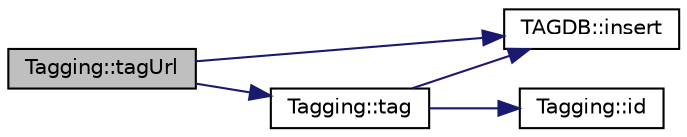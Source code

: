 digraph "Tagging::tagUrl"
{
 // INTERACTIVE_SVG=YES
 // LATEX_PDF_SIZE
  edge [fontname="Helvetica",fontsize="10",labelfontname="Helvetica",labelfontsize="10"];
  node [fontname="Helvetica",fontsize="10",shape=record];
  rankdir="LR";
  Node299 [label="Tagging::tagUrl",height=0.2,width=0.4,color="black", fillcolor="grey75", style="filled", fontcolor="black",tooltip=" "];
  Node299 -> Node300 [color="midnightblue",fontsize="10",style="solid",fontname="Helvetica"];
  Node300 [label="TAGDB::insert",height=0.2,width=0.4,color="black", fillcolor="white", style="filled",URL="$class_t_a_g_d_b.html#a9e576bf7931cc64359ea1380fec51f9f",tooltip=" "];
  Node299 -> Node301 [color="midnightblue",fontsize="10",style="solid",fontname="Helvetica"];
  Node301 [label="Tagging::tag",height=0.2,width=0.4,color="black", fillcolor="white", style="filled",URL="$class_tagging.html#a07318e6b117e0d35c9a7a1ad7c00d4d0",tooltip=" "];
  Node301 -> Node302 [color="midnightblue",fontsize="10",style="solid",fontname="Helvetica"];
  Node302 [label="Tagging::id",height=0.2,width=0.4,color="black", fillcolor="white", style="filled",URL="$class_tagging.html#a2b8eb93e771e3f7569420ce900d0e069",tooltip=" "];
  Node301 -> Node300 [color="midnightblue",fontsize="10",style="solid",fontname="Helvetica"];
}
